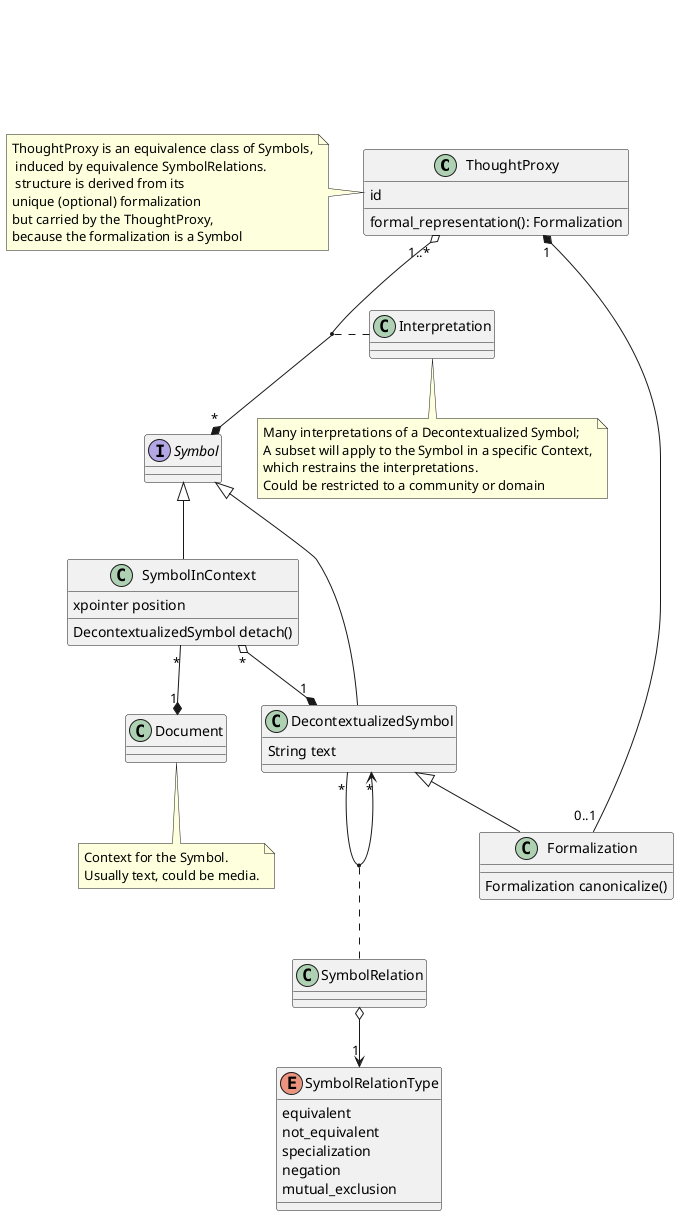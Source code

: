 @startuml

interface Topic {
  id
}

hide Topic

class ThoughtProxy {
  id
  formal_representation(): Formalization
}

Topic <|-- ThoughtProxy

note left: ThoughtProxy is an equivalence class of Symbols,\n induced by equivalence SymbolRelations.\n structure is derived from its \nunique (optional) formalization\nbut carried by the ThoughtProxy,\nbecause the formalization is a Symbol

ThoughtProxy "1..*" o--* "*" Symbol
(ThoughtProxy , Symbol) . Interpretation
class Interpretation {}
note bottom: Many interpretations of a Decontextualized Symbol;\nA subset will apply to the Symbol in a specific Context,\nwhich restrains the interpretations.\nCould be restricted to a community or domain

class DecontextualizedSymbol {
  String text
}

DecontextualizedSymbol <|-- Formalization

class Formalization {
  Formalization canonicalize()
}

ThoughtProxy "1" *-- "0..1" Formalization


DecontextualizedSymbol "*" --> "*" DecontextualizedSymbol
(DecontextualizedSymbol , DecontextualizedSymbol) . SymbolRelation
' DecontextualizedSymbol <|-- DeclarativeSentence

SymbolRelation o--> "1" SymbolRelationType

enum SymbolRelationType {
  equivalent
  not_equivalent
  specialization
  negation
  mutual_exclusion
}

SymbolInContext "*" o--* "1" DecontextualizedSymbol
SymbolInContext "*" --* "1" Document

interface Symbol
Symbol <|-- DecontextualizedSymbol
Symbol <|-- SymbolInContext

class SymbolInContext {
  xpointer position
  DecontextualizedSymbol detach()
}

class Document {
}
note bottom: Context for the Symbol.\nUsually text, could be media.
' Digital objects, Agents and literals are also Topics


@enduml
